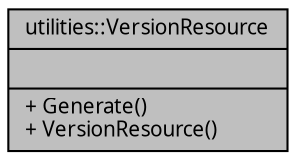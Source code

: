 digraph "utilities::VersionResource"
{
 // INTERACTIVE_SVG=YES
  edge [fontname="Verdana",fontsize="10",labelfontname="Verdana",labelfontsize="10"];
  node [fontname="Verdana",fontsize="10",shape=record];
  Node1 [label="{utilities::VersionResource\n||+ Generate()\l+ VersionResource()\l}",height=0.2,width=0.4,color="black", fillcolor="grey75", style="filled", fontcolor="black"];
}
